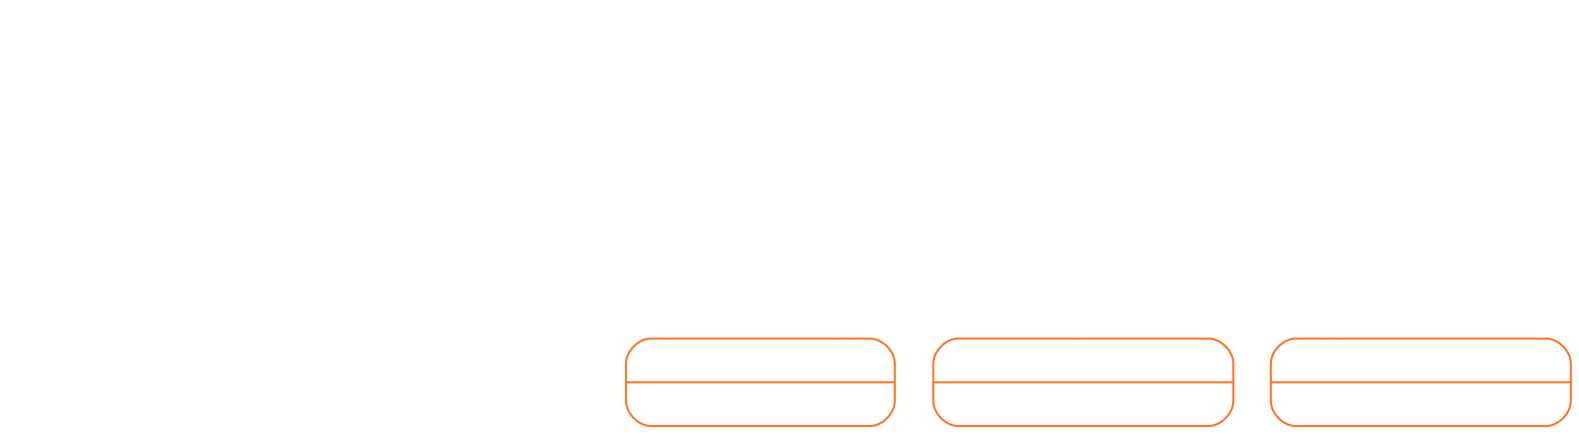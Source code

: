digraph {
  label=""
	compound=true
	outputorder=edgesfirst

  graph [fontsize=10 fontname="Helvetica-Bold" bgcolor=transparent color=white border=none]
  edge [fontsize=10 fontname="Helvetica" color=white]
  node [shape=record style="rounded" fontsize=12 fontname="Courier" color=white fontcolor=white]

  app_coordinator [label="{AppCoordinator|let scenes: [Coordinator]\l}"]
  on_boarding_coordinator [label="{OnBoardingCoordinator|}"]
  authentication_coordinator [label="{AuthenticationCoordinator|}"]
  catalog_menu_coordinator [label="{CatalogCoordinator|let scenes: [Coordinator]\l}"]
  home_coordinator [label="{HomeCoordinator|}" color="#ff7627"]
  series_coordinator [label="{SeriesCoordinator|}" color="#ff7627"]
  movies_coordinator [label="{MoviesCoordinator|}" color="#ff7627"]

  app_coordinator -> on_boarding_coordinator
  app_coordinator -> authentication_coordinator
  app_coordinator -> catalog_menu_coordinator

  catalog_menu_coordinator -> home_coordinator
  catalog_menu_coordinator -> series_coordinator
  catalog_menu_coordinator -> movies_coordinator
}

